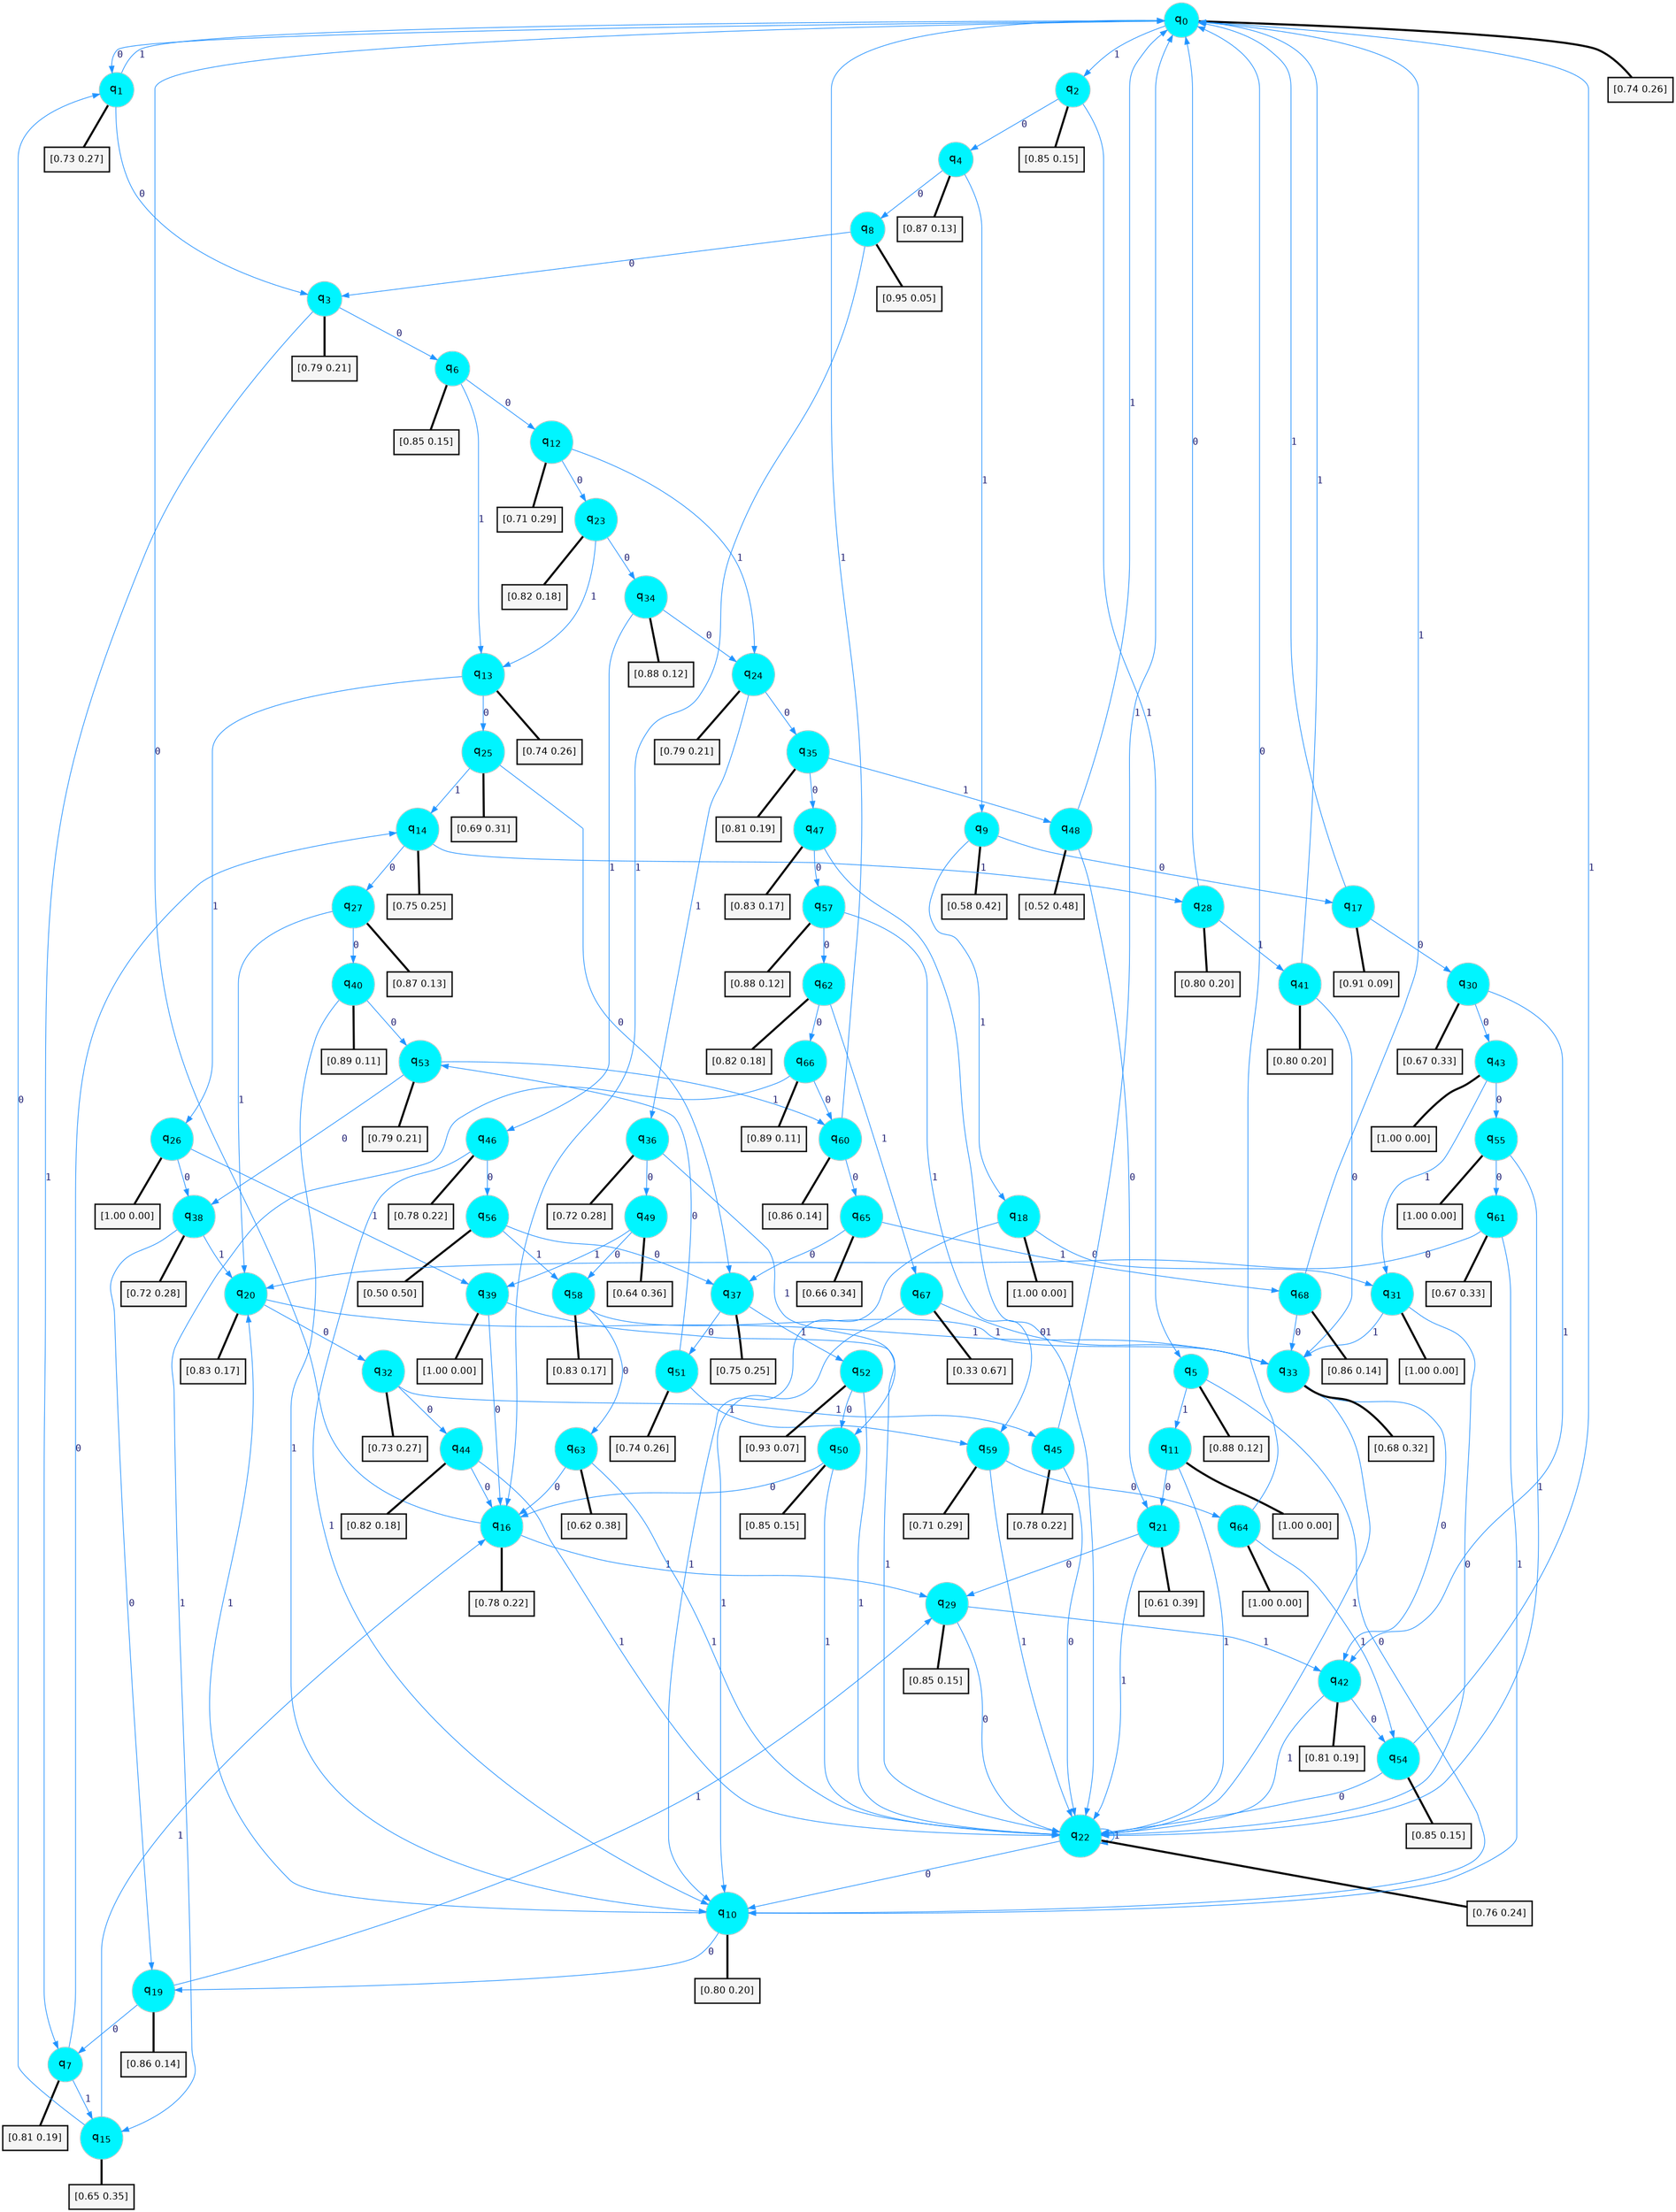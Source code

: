 digraph G {
graph [
bgcolor=transparent, dpi=300, rankdir=TD, size="40,25"];
node [
color=gray, fillcolor=turquoise1, fontcolor=black, fontname=Helvetica, fontsize=16, fontweight=bold, shape=circle, style=filled];
edge [
arrowsize=1, color=dodgerblue1, fontcolor=midnightblue, fontname=courier, fontweight=bold, penwidth=1, style=solid, weight=20];
0[label=<q<SUB>0</SUB>>];
1[label=<q<SUB>1</SUB>>];
2[label=<q<SUB>2</SUB>>];
3[label=<q<SUB>3</SUB>>];
4[label=<q<SUB>4</SUB>>];
5[label=<q<SUB>5</SUB>>];
6[label=<q<SUB>6</SUB>>];
7[label=<q<SUB>7</SUB>>];
8[label=<q<SUB>8</SUB>>];
9[label=<q<SUB>9</SUB>>];
10[label=<q<SUB>10</SUB>>];
11[label=<q<SUB>11</SUB>>];
12[label=<q<SUB>12</SUB>>];
13[label=<q<SUB>13</SUB>>];
14[label=<q<SUB>14</SUB>>];
15[label=<q<SUB>15</SUB>>];
16[label=<q<SUB>16</SUB>>];
17[label=<q<SUB>17</SUB>>];
18[label=<q<SUB>18</SUB>>];
19[label=<q<SUB>19</SUB>>];
20[label=<q<SUB>20</SUB>>];
21[label=<q<SUB>21</SUB>>];
22[label=<q<SUB>22</SUB>>];
23[label=<q<SUB>23</SUB>>];
24[label=<q<SUB>24</SUB>>];
25[label=<q<SUB>25</SUB>>];
26[label=<q<SUB>26</SUB>>];
27[label=<q<SUB>27</SUB>>];
28[label=<q<SUB>28</SUB>>];
29[label=<q<SUB>29</SUB>>];
30[label=<q<SUB>30</SUB>>];
31[label=<q<SUB>31</SUB>>];
32[label=<q<SUB>32</SUB>>];
33[label=<q<SUB>33</SUB>>];
34[label=<q<SUB>34</SUB>>];
35[label=<q<SUB>35</SUB>>];
36[label=<q<SUB>36</SUB>>];
37[label=<q<SUB>37</SUB>>];
38[label=<q<SUB>38</SUB>>];
39[label=<q<SUB>39</SUB>>];
40[label=<q<SUB>40</SUB>>];
41[label=<q<SUB>41</SUB>>];
42[label=<q<SUB>42</SUB>>];
43[label=<q<SUB>43</SUB>>];
44[label=<q<SUB>44</SUB>>];
45[label=<q<SUB>45</SUB>>];
46[label=<q<SUB>46</SUB>>];
47[label=<q<SUB>47</SUB>>];
48[label=<q<SUB>48</SUB>>];
49[label=<q<SUB>49</SUB>>];
50[label=<q<SUB>50</SUB>>];
51[label=<q<SUB>51</SUB>>];
52[label=<q<SUB>52</SUB>>];
53[label=<q<SUB>53</SUB>>];
54[label=<q<SUB>54</SUB>>];
55[label=<q<SUB>55</SUB>>];
56[label=<q<SUB>56</SUB>>];
57[label=<q<SUB>57</SUB>>];
58[label=<q<SUB>58</SUB>>];
59[label=<q<SUB>59</SUB>>];
60[label=<q<SUB>60</SUB>>];
61[label=<q<SUB>61</SUB>>];
62[label=<q<SUB>62</SUB>>];
63[label=<q<SUB>63</SUB>>];
64[label=<q<SUB>64</SUB>>];
65[label=<q<SUB>65</SUB>>];
66[label=<q<SUB>66</SUB>>];
67[label=<q<SUB>67</SUB>>];
68[label=<q<SUB>68</SUB>>];
69[label="[0.74 0.26]", shape=box,fontcolor=black, fontname=Helvetica, fontsize=14, penwidth=2, fillcolor=whitesmoke,color=black];
70[label="[0.73 0.27]", shape=box,fontcolor=black, fontname=Helvetica, fontsize=14, penwidth=2, fillcolor=whitesmoke,color=black];
71[label="[0.85 0.15]", shape=box,fontcolor=black, fontname=Helvetica, fontsize=14, penwidth=2, fillcolor=whitesmoke,color=black];
72[label="[0.79 0.21]", shape=box,fontcolor=black, fontname=Helvetica, fontsize=14, penwidth=2, fillcolor=whitesmoke,color=black];
73[label="[0.87 0.13]", shape=box,fontcolor=black, fontname=Helvetica, fontsize=14, penwidth=2, fillcolor=whitesmoke,color=black];
74[label="[0.88 0.12]", shape=box,fontcolor=black, fontname=Helvetica, fontsize=14, penwidth=2, fillcolor=whitesmoke,color=black];
75[label="[0.85 0.15]", shape=box,fontcolor=black, fontname=Helvetica, fontsize=14, penwidth=2, fillcolor=whitesmoke,color=black];
76[label="[0.81 0.19]", shape=box,fontcolor=black, fontname=Helvetica, fontsize=14, penwidth=2, fillcolor=whitesmoke,color=black];
77[label="[0.95 0.05]", shape=box,fontcolor=black, fontname=Helvetica, fontsize=14, penwidth=2, fillcolor=whitesmoke,color=black];
78[label="[0.58 0.42]", shape=box,fontcolor=black, fontname=Helvetica, fontsize=14, penwidth=2, fillcolor=whitesmoke,color=black];
79[label="[0.80 0.20]", shape=box,fontcolor=black, fontname=Helvetica, fontsize=14, penwidth=2, fillcolor=whitesmoke,color=black];
80[label="[1.00 0.00]", shape=box,fontcolor=black, fontname=Helvetica, fontsize=14, penwidth=2, fillcolor=whitesmoke,color=black];
81[label="[0.71 0.29]", shape=box,fontcolor=black, fontname=Helvetica, fontsize=14, penwidth=2, fillcolor=whitesmoke,color=black];
82[label="[0.74 0.26]", shape=box,fontcolor=black, fontname=Helvetica, fontsize=14, penwidth=2, fillcolor=whitesmoke,color=black];
83[label="[0.75 0.25]", shape=box,fontcolor=black, fontname=Helvetica, fontsize=14, penwidth=2, fillcolor=whitesmoke,color=black];
84[label="[0.65 0.35]", shape=box,fontcolor=black, fontname=Helvetica, fontsize=14, penwidth=2, fillcolor=whitesmoke,color=black];
85[label="[0.78 0.22]", shape=box,fontcolor=black, fontname=Helvetica, fontsize=14, penwidth=2, fillcolor=whitesmoke,color=black];
86[label="[0.91 0.09]", shape=box,fontcolor=black, fontname=Helvetica, fontsize=14, penwidth=2, fillcolor=whitesmoke,color=black];
87[label="[1.00 0.00]", shape=box,fontcolor=black, fontname=Helvetica, fontsize=14, penwidth=2, fillcolor=whitesmoke,color=black];
88[label="[0.86 0.14]", shape=box,fontcolor=black, fontname=Helvetica, fontsize=14, penwidth=2, fillcolor=whitesmoke,color=black];
89[label="[0.83 0.17]", shape=box,fontcolor=black, fontname=Helvetica, fontsize=14, penwidth=2, fillcolor=whitesmoke,color=black];
90[label="[0.61 0.39]", shape=box,fontcolor=black, fontname=Helvetica, fontsize=14, penwidth=2, fillcolor=whitesmoke,color=black];
91[label="[0.76 0.24]", shape=box,fontcolor=black, fontname=Helvetica, fontsize=14, penwidth=2, fillcolor=whitesmoke,color=black];
92[label="[0.82 0.18]", shape=box,fontcolor=black, fontname=Helvetica, fontsize=14, penwidth=2, fillcolor=whitesmoke,color=black];
93[label="[0.79 0.21]", shape=box,fontcolor=black, fontname=Helvetica, fontsize=14, penwidth=2, fillcolor=whitesmoke,color=black];
94[label="[0.69 0.31]", shape=box,fontcolor=black, fontname=Helvetica, fontsize=14, penwidth=2, fillcolor=whitesmoke,color=black];
95[label="[1.00 0.00]", shape=box,fontcolor=black, fontname=Helvetica, fontsize=14, penwidth=2, fillcolor=whitesmoke,color=black];
96[label="[0.87 0.13]", shape=box,fontcolor=black, fontname=Helvetica, fontsize=14, penwidth=2, fillcolor=whitesmoke,color=black];
97[label="[0.80 0.20]", shape=box,fontcolor=black, fontname=Helvetica, fontsize=14, penwidth=2, fillcolor=whitesmoke,color=black];
98[label="[0.85 0.15]", shape=box,fontcolor=black, fontname=Helvetica, fontsize=14, penwidth=2, fillcolor=whitesmoke,color=black];
99[label="[0.67 0.33]", shape=box,fontcolor=black, fontname=Helvetica, fontsize=14, penwidth=2, fillcolor=whitesmoke,color=black];
100[label="[1.00 0.00]", shape=box,fontcolor=black, fontname=Helvetica, fontsize=14, penwidth=2, fillcolor=whitesmoke,color=black];
101[label="[0.73 0.27]", shape=box,fontcolor=black, fontname=Helvetica, fontsize=14, penwidth=2, fillcolor=whitesmoke,color=black];
102[label="[0.68 0.32]", shape=box,fontcolor=black, fontname=Helvetica, fontsize=14, penwidth=2, fillcolor=whitesmoke,color=black];
103[label="[0.88 0.12]", shape=box,fontcolor=black, fontname=Helvetica, fontsize=14, penwidth=2, fillcolor=whitesmoke,color=black];
104[label="[0.81 0.19]", shape=box,fontcolor=black, fontname=Helvetica, fontsize=14, penwidth=2, fillcolor=whitesmoke,color=black];
105[label="[0.72 0.28]", shape=box,fontcolor=black, fontname=Helvetica, fontsize=14, penwidth=2, fillcolor=whitesmoke,color=black];
106[label="[0.75 0.25]", shape=box,fontcolor=black, fontname=Helvetica, fontsize=14, penwidth=2, fillcolor=whitesmoke,color=black];
107[label="[0.72 0.28]", shape=box,fontcolor=black, fontname=Helvetica, fontsize=14, penwidth=2, fillcolor=whitesmoke,color=black];
108[label="[1.00 0.00]", shape=box,fontcolor=black, fontname=Helvetica, fontsize=14, penwidth=2, fillcolor=whitesmoke,color=black];
109[label="[0.89 0.11]", shape=box,fontcolor=black, fontname=Helvetica, fontsize=14, penwidth=2, fillcolor=whitesmoke,color=black];
110[label="[0.80 0.20]", shape=box,fontcolor=black, fontname=Helvetica, fontsize=14, penwidth=2, fillcolor=whitesmoke,color=black];
111[label="[0.81 0.19]", shape=box,fontcolor=black, fontname=Helvetica, fontsize=14, penwidth=2, fillcolor=whitesmoke,color=black];
112[label="[1.00 0.00]", shape=box,fontcolor=black, fontname=Helvetica, fontsize=14, penwidth=2, fillcolor=whitesmoke,color=black];
113[label="[0.82 0.18]", shape=box,fontcolor=black, fontname=Helvetica, fontsize=14, penwidth=2, fillcolor=whitesmoke,color=black];
114[label="[0.78 0.22]", shape=box,fontcolor=black, fontname=Helvetica, fontsize=14, penwidth=2, fillcolor=whitesmoke,color=black];
115[label="[0.78 0.22]", shape=box,fontcolor=black, fontname=Helvetica, fontsize=14, penwidth=2, fillcolor=whitesmoke,color=black];
116[label="[0.83 0.17]", shape=box,fontcolor=black, fontname=Helvetica, fontsize=14, penwidth=2, fillcolor=whitesmoke,color=black];
117[label="[0.52 0.48]", shape=box,fontcolor=black, fontname=Helvetica, fontsize=14, penwidth=2, fillcolor=whitesmoke,color=black];
118[label="[0.64 0.36]", shape=box,fontcolor=black, fontname=Helvetica, fontsize=14, penwidth=2, fillcolor=whitesmoke,color=black];
119[label="[0.85 0.15]", shape=box,fontcolor=black, fontname=Helvetica, fontsize=14, penwidth=2, fillcolor=whitesmoke,color=black];
120[label="[0.74 0.26]", shape=box,fontcolor=black, fontname=Helvetica, fontsize=14, penwidth=2, fillcolor=whitesmoke,color=black];
121[label="[0.93 0.07]", shape=box,fontcolor=black, fontname=Helvetica, fontsize=14, penwidth=2, fillcolor=whitesmoke,color=black];
122[label="[0.79 0.21]", shape=box,fontcolor=black, fontname=Helvetica, fontsize=14, penwidth=2, fillcolor=whitesmoke,color=black];
123[label="[0.85 0.15]", shape=box,fontcolor=black, fontname=Helvetica, fontsize=14, penwidth=2, fillcolor=whitesmoke,color=black];
124[label="[1.00 0.00]", shape=box,fontcolor=black, fontname=Helvetica, fontsize=14, penwidth=2, fillcolor=whitesmoke,color=black];
125[label="[0.50 0.50]", shape=box,fontcolor=black, fontname=Helvetica, fontsize=14, penwidth=2, fillcolor=whitesmoke,color=black];
126[label="[0.88 0.12]", shape=box,fontcolor=black, fontname=Helvetica, fontsize=14, penwidth=2, fillcolor=whitesmoke,color=black];
127[label="[0.83 0.17]", shape=box,fontcolor=black, fontname=Helvetica, fontsize=14, penwidth=2, fillcolor=whitesmoke,color=black];
128[label="[0.71 0.29]", shape=box,fontcolor=black, fontname=Helvetica, fontsize=14, penwidth=2, fillcolor=whitesmoke,color=black];
129[label="[0.86 0.14]", shape=box,fontcolor=black, fontname=Helvetica, fontsize=14, penwidth=2, fillcolor=whitesmoke,color=black];
130[label="[0.67 0.33]", shape=box,fontcolor=black, fontname=Helvetica, fontsize=14, penwidth=2, fillcolor=whitesmoke,color=black];
131[label="[0.82 0.18]", shape=box,fontcolor=black, fontname=Helvetica, fontsize=14, penwidth=2, fillcolor=whitesmoke,color=black];
132[label="[0.62 0.38]", shape=box,fontcolor=black, fontname=Helvetica, fontsize=14, penwidth=2, fillcolor=whitesmoke,color=black];
133[label="[1.00 0.00]", shape=box,fontcolor=black, fontname=Helvetica, fontsize=14, penwidth=2, fillcolor=whitesmoke,color=black];
134[label="[0.66 0.34]", shape=box,fontcolor=black, fontname=Helvetica, fontsize=14, penwidth=2, fillcolor=whitesmoke,color=black];
135[label="[0.89 0.11]", shape=box,fontcolor=black, fontname=Helvetica, fontsize=14, penwidth=2, fillcolor=whitesmoke,color=black];
136[label="[0.33 0.67]", shape=box,fontcolor=black, fontname=Helvetica, fontsize=14, penwidth=2, fillcolor=whitesmoke,color=black];
137[label="[0.86 0.14]", shape=box,fontcolor=black, fontname=Helvetica, fontsize=14, penwidth=2, fillcolor=whitesmoke,color=black];
0->1 [label=0];
0->2 [label=1];
0->69 [arrowhead=none, penwidth=3,color=black];
1->3 [label=0];
1->0 [label=1];
1->70 [arrowhead=none, penwidth=3,color=black];
2->4 [label=0];
2->5 [label=1];
2->71 [arrowhead=none, penwidth=3,color=black];
3->6 [label=0];
3->7 [label=1];
3->72 [arrowhead=none, penwidth=3,color=black];
4->8 [label=0];
4->9 [label=1];
4->73 [arrowhead=none, penwidth=3,color=black];
5->10 [label=0];
5->11 [label=1];
5->74 [arrowhead=none, penwidth=3,color=black];
6->12 [label=0];
6->13 [label=1];
6->75 [arrowhead=none, penwidth=3,color=black];
7->14 [label=0];
7->15 [label=1];
7->76 [arrowhead=none, penwidth=3,color=black];
8->3 [label=0];
8->16 [label=1];
8->77 [arrowhead=none, penwidth=3,color=black];
9->17 [label=0];
9->18 [label=1];
9->78 [arrowhead=none, penwidth=3,color=black];
10->19 [label=0];
10->20 [label=1];
10->79 [arrowhead=none, penwidth=3,color=black];
11->21 [label=0];
11->22 [label=1];
11->80 [arrowhead=none, penwidth=3,color=black];
12->23 [label=0];
12->24 [label=1];
12->81 [arrowhead=none, penwidth=3,color=black];
13->25 [label=0];
13->26 [label=1];
13->82 [arrowhead=none, penwidth=3,color=black];
14->27 [label=0];
14->28 [label=1];
14->83 [arrowhead=none, penwidth=3,color=black];
15->1 [label=0];
15->16 [label=1];
15->84 [arrowhead=none, penwidth=3,color=black];
16->0 [label=0];
16->29 [label=1];
16->85 [arrowhead=none, penwidth=3,color=black];
17->30 [label=0];
17->0 [label=1];
17->86 [arrowhead=none, penwidth=3,color=black];
18->31 [label=0];
18->10 [label=1];
18->87 [arrowhead=none, penwidth=3,color=black];
19->7 [label=0];
19->29 [label=1];
19->88 [arrowhead=none, penwidth=3,color=black];
20->32 [label=0];
20->33 [label=1];
20->89 [arrowhead=none, penwidth=3,color=black];
21->29 [label=0];
21->22 [label=1];
21->90 [arrowhead=none, penwidth=3,color=black];
22->10 [label=0];
22->22 [label=1];
22->91 [arrowhead=none, penwidth=3,color=black];
23->34 [label=0];
23->13 [label=1];
23->92 [arrowhead=none, penwidth=3,color=black];
24->35 [label=0];
24->36 [label=1];
24->93 [arrowhead=none, penwidth=3,color=black];
25->37 [label=0];
25->14 [label=1];
25->94 [arrowhead=none, penwidth=3,color=black];
26->38 [label=0];
26->39 [label=1];
26->95 [arrowhead=none, penwidth=3,color=black];
27->40 [label=0];
27->20 [label=1];
27->96 [arrowhead=none, penwidth=3,color=black];
28->0 [label=0];
28->41 [label=1];
28->97 [arrowhead=none, penwidth=3,color=black];
29->22 [label=0];
29->42 [label=1];
29->98 [arrowhead=none, penwidth=3,color=black];
30->43 [label=0];
30->42 [label=1];
30->99 [arrowhead=none, penwidth=3,color=black];
31->22 [label=0];
31->33 [label=1];
31->100 [arrowhead=none, penwidth=3,color=black];
32->44 [label=0];
32->45 [label=1];
32->101 [arrowhead=none, penwidth=3,color=black];
33->42 [label=0];
33->22 [label=1];
33->102 [arrowhead=none, penwidth=3,color=black];
34->24 [label=0];
34->46 [label=1];
34->103 [arrowhead=none, penwidth=3,color=black];
35->47 [label=0];
35->48 [label=1];
35->104 [arrowhead=none, penwidth=3,color=black];
36->49 [label=0];
36->50 [label=1];
36->105 [arrowhead=none, penwidth=3,color=black];
37->51 [label=0];
37->52 [label=1];
37->106 [arrowhead=none, penwidth=3,color=black];
38->19 [label=0];
38->20 [label=1];
38->107 [arrowhead=none, penwidth=3,color=black];
39->16 [label=0];
39->22 [label=1];
39->108 [arrowhead=none, penwidth=3,color=black];
40->53 [label=0];
40->10 [label=1];
40->109 [arrowhead=none, penwidth=3,color=black];
41->33 [label=0];
41->0 [label=1];
41->110 [arrowhead=none, penwidth=3,color=black];
42->54 [label=0];
42->22 [label=1];
42->111 [arrowhead=none, penwidth=3,color=black];
43->55 [label=0];
43->31 [label=1];
43->112 [arrowhead=none, penwidth=3,color=black];
44->16 [label=0];
44->22 [label=1];
44->113 [arrowhead=none, penwidth=3,color=black];
45->22 [label=0];
45->0 [label=1];
45->114 [arrowhead=none, penwidth=3,color=black];
46->56 [label=0];
46->10 [label=1];
46->115 [arrowhead=none, penwidth=3,color=black];
47->57 [label=0];
47->22 [label=1];
47->116 [arrowhead=none, penwidth=3,color=black];
48->21 [label=0];
48->0 [label=1];
48->117 [arrowhead=none, penwidth=3,color=black];
49->58 [label=0];
49->39 [label=1];
49->118 [arrowhead=none, penwidth=3,color=black];
50->16 [label=0];
50->22 [label=1];
50->119 [arrowhead=none, penwidth=3,color=black];
51->53 [label=0];
51->59 [label=1];
51->120 [arrowhead=none, penwidth=3,color=black];
52->50 [label=0];
52->22 [label=1];
52->121 [arrowhead=none, penwidth=3,color=black];
53->38 [label=0];
53->60 [label=1];
53->122 [arrowhead=none, penwidth=3,color=black];
54->22 [label=0];
54->0 [label=1];
54->123 [arrowhead=none, penwidth=3,color=black];
55->61 [label=0];
55->22 [label=1];
55->124 [arrowhead=none, penwidth=3,color=black];
56->37 [label=0];
56->58 [label=1];
56->125 [arrowhead=none, penwidth=3,color=black];
57->62 [label=0];
57->59 [label=1];
57->126 [arrowhead=none, penwidth=3,color=black];
58->63 [label=0];
58->33 [label=1];
58->127 [arrowhead=none, penwidth=3,color=black];
59->64 [label=0];
59->22 [label=1];
59->128 [arrowhead=none, penwidth=3,color=black];
60->65 [label=0];
60->0 [label=1];
60->129 [arrowhead=none, penwidth=3,color=black];
61->20 [label=0];
61->10 [label=1];
61->130 [arrowhead=none, penwidth=3,color=black];
62->66 [label=0];
62->67 [label=1];
62->131 [arrowhead=none, penwidth=3,color=black];
63->16 [label=0];
63->22 [label=1];
63->132 [arrowhead=none, penwidth=3,color=black];
64->0 [label=0];
64->54 [label=1];
64->133 [arrowhead=none, penwidth=3,color=black];
65->37 [label=0];
65->68 [label=1];
65->134 [arrowhead=none, penwidth=3,color=black];
66->60 [label=0];
66->15 [label=1];
66->135 [arrowhead=none, penwidth=3,color=black];
67->33 [label=0];
67->10 [label=1];
67->136 [arrowhead=none, penwidth=3,color=black];
68->33 [label=0];
68->0 [label=1];
68->137 [arrowhead=none, penwidth=3,color=black];
}
